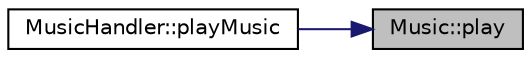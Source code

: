 digraph "Music::play"
{
 // INTERACTIVE_SVG=YES
 // LATEX_PDF_SIZE
  edge [fontname="Helvetica",fontsize="10",labelfontname="Helvetica",labelfontsize="10"];
  node [fontname="Helvetica",fontsize="10",shape=record];
  rankdir="RL";
  Node1 [label="Music::play",height=0.2,width=0.4,color="black", fillcolor="grey75", style="filled", fontcolor="black",tooltip=" "];
  Node1 -> Node2 [dir="back",color="midnightblue",fontsize="10",style="solid",fontname="Helvetica"];
  Node2 [label="MusicHandler::playMusic",height=0.2,width=0.4,color="black", fillcolor="white", style="filled",URL="$d7/d5a/class_music_handler.html#a078eebca6fb9f9ef1dbdc2481672bb41",tooltip=" "];
}
